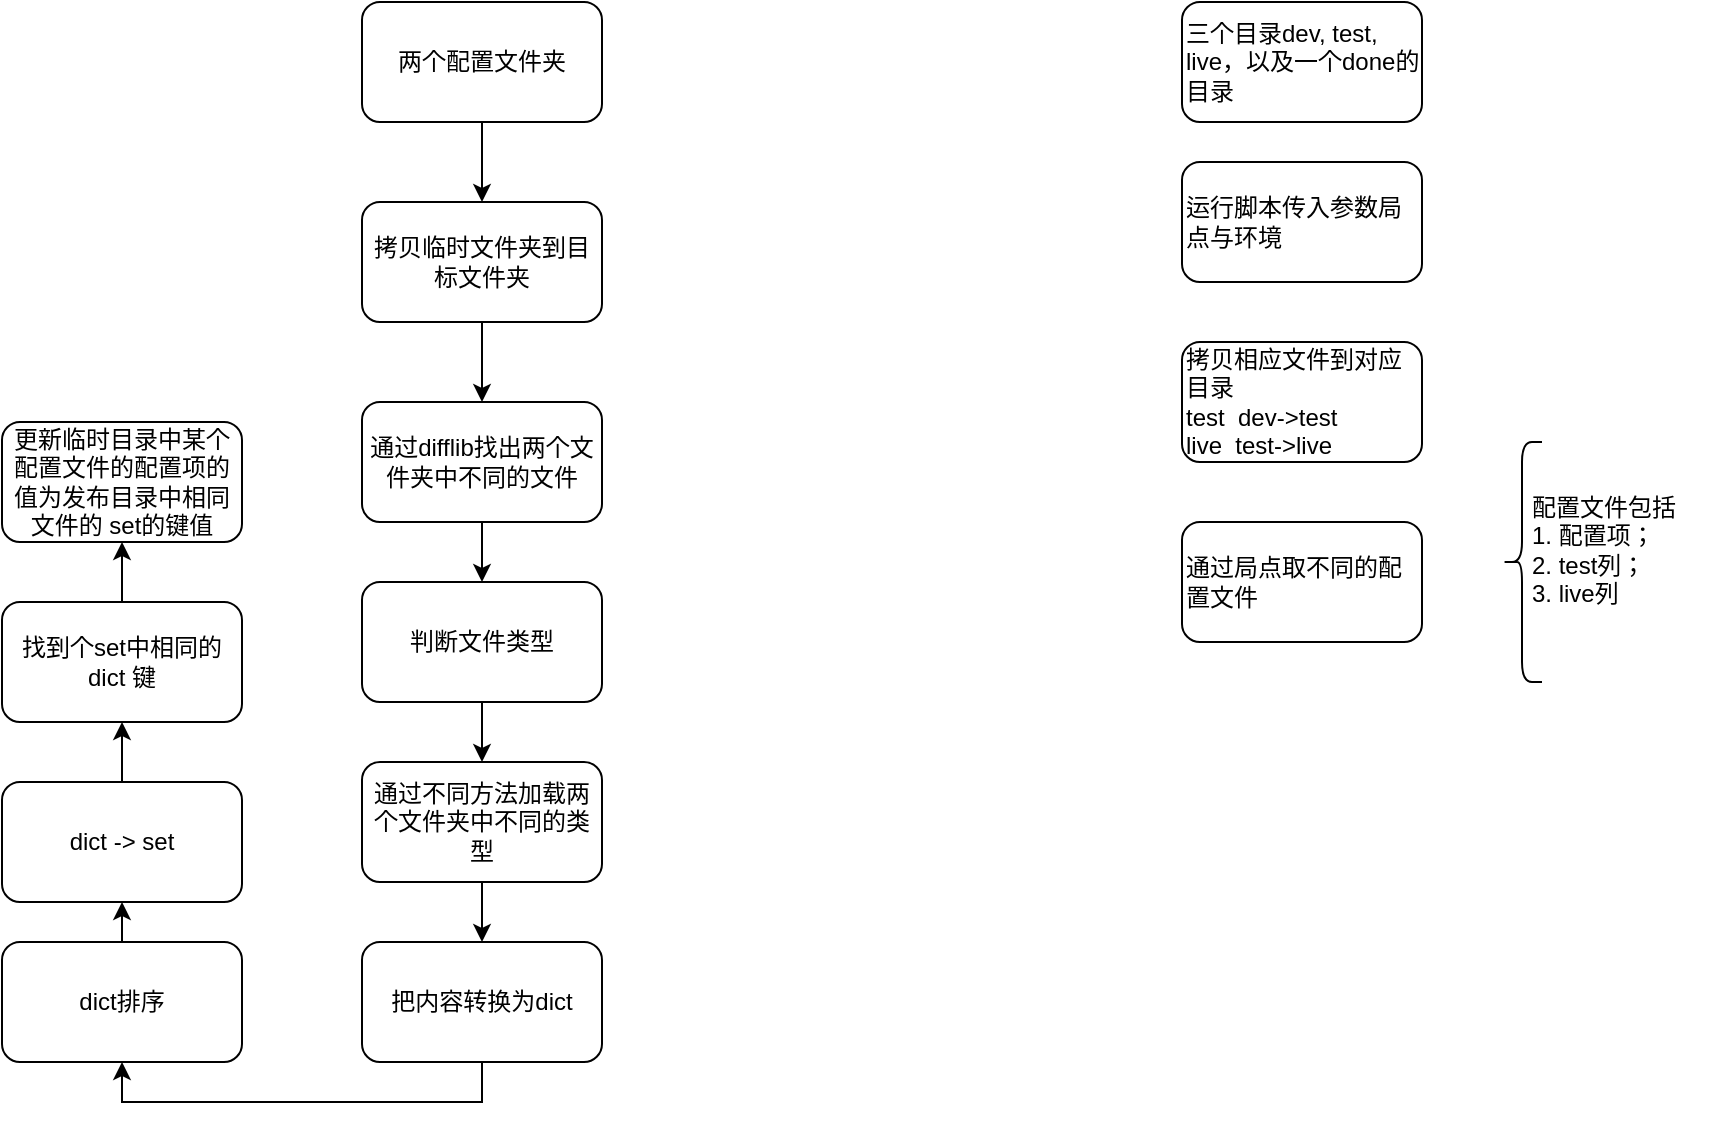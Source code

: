 <mxfile version="12.4.9" type="github">
  <diagram id="37CvHzea32pG5xBqfoUi" name="Page-1">
    <mxGraphModel dx="1360" dy="753" grid="1" gridSize="10" guides="1" tooltips="1" connect="1" arrows="1" fold="1" page="1" pageScale="1" pageWidth="3300" pageHeight="4681" math="0" shadow="0">
      <root>
        <mxCell id="0"/>
        <mxCell id="1" parent="0"/>
        <mxCell id="xKirvXIODHRyzetSx6ma-11" style="edgeStyle=orthogonalEdgeStyle;rounded=0;orthogonalLoop=1;jettySize=auto;html=1;exitX=0.5;exitY=1;exitDx=0;exitDy=0;entryX=0.5;entryY=0;entryDx=0;entryDy=0;" parent="1" source="xKirvXIODHRyzetSx6ma-1" target="xKirvXIODHRyzetSx6ma-10" edge="1">
          <mxGeometry relative="1" as="geometry"/>
        </mxCell>
        <mxCell id="xKirvXIODHRyzetSx6ma-1" value="两个配置文件夹" style="rounded=1;whiteSpace=wrap;html=1;" parent="1" vertex="1">
          <mxGeometry x="530" y="70" width="120" height="60" as="geometry"/>
        </mxCell>
        <mxCell id="xKirvXIODHRyzetSx6ma-13" style="edgeStyle=orthogonalEdgeStyle;rounded=0;orthogonalLoop=1;jettySize=auto;html=1;exitX=0.5;exitY=1;exitDx=0;exitDy=0;entryX=0.5;entryY=0;entryDx=0;entryDy=0;" parent="1" source="xKirvXIODHRyzetSx6ma-2" target="xKirvXIODHRyzetSx6ma-3" edge="1">
          <mxGeometry relative="1" as="geometry"/>
        </mxCell>
        <mxCell id="xKirvXIODHRyzetSx6ma-2" value="通过difflib找出两个文件夹中不同的文件" style="rounded=1;whiteSpace=wrap;html=1;" parent="1" vertex="1">
          <mxGeometry x="530" y="270" width="120" height="60" as="geometry"/>
        </mxCell>
        <mxCell id="xKirvXIODHRyzetSx6ma-14" style="edgeStyle=orthogonalEdgeStyle;rounded=0;orthogonalLoop=1;jettySize=auto;html=1;exitX=0.5;exitY=1;exitDx=0;exitDy=0;entryX=0.5;entryY=0;entryDx=0;entryDy=0;" parent="1" source="xKirvXIODHRyzetSx6ma-3" target="xKirvXIODHRyzetSx6ma-4" edge="1">
          <mxGeometry relative="1" as="geometry"/>
        </mxCell>
        <mxCell id="xKirvXIODHRyzetSx6ma-3" value="判断文件类型" style="rounded=1;whiteSpace=wrap;html=1;" parent="1" vertex="1">
          <mxGeometry x="530" y="360" width="120" height="60" as="geometry"/>
        </mxCell>
        <mxCell id="xKirvXIODHRyzetSx6ma-15" style="edgeStyle=orthogonalEdgeStyle;rounded=0;orthogonalLoop=1;jettySize=auto;html=1;exitX=0.5;exitY=1;exitDx=0;exitDy=0;entryX=0.5;entryY=0;entryDx=0;entryDy=0;" parent="1" source="xKirvXIODHRyzetSx6ma-4" target="xKirvXIODHRyzetSx6ma-5" edge="1">
          <mxGeometry relative="1" as="geometry"/>
        </mxCell>
        <mxCell id="xKirvXIODHRyzetSx6ma-4" value="通过不同方法加载两个文件夹中不同的类型" style="rounded=1;whiteSpace=wrap;html=1;" parent="1" vertex="1">
          <mxGeometry x="530" y="450" width="120" height="60" as="geometry"/>
        </mxCell>
        <mxCell id="xKirvXIODHRyzetSx6ma-16" style="edgeStyle=orthogonalEdgeStyle;rounded=0;orthogonalLoop=1;jettySize=auto;html=1;exitX=0.5;exitY=1;exitDx=0;exitDy=0;entryX=0.5;entryY=1;entryDx=0;entryDy=0;" parent="1" source="xKirvXIODHRyzetSx6ma-5" target="xKirvXIODHRyzetSx6ma-6" edge="1">
          <mxGeometry relative="1" as="geometry"/>
        </mxCell>
        <mxCell id="xKirvXIODHRyzetSx6ma-5" value="把内容转换为dict" style="rounded=1;whiteSpace=wrap;html=1;" parent="1" vertex="1">
          <mxGeometry x="530" y="540" width="120" height="60" as="geometry"/>
        </mxCell>
        <mxCell id="xKirvXIODHRyzetSx6ma-17" style="edgeStyle=orthogonalEdgeStyle;rounded=0;orthogonalLoop=1;jettySize=auto;html=1;exitX=0.5;exitY=0;exitDx=0;exitDy=0;entryX=0.5;entryY=1;entryDx=0;entryDy=0;" parent="1" source="xKirvXIODHRyzetSx6ma-6" target="xKirvXIODHRyzetSx6ma-7" edge="1">
          <mxGeometry relative="1" as="geometry"/>
        </mxCell>
        <mxCell id="xKirvXIODHRyzetSx6ma-6" value="dict排序" style="rounded=1;whiteSpace=wrap;html=1;" parent="1" vertex="1">
          <mxGeometry x="350" y="540" width="120" height="60" as="geometry"/>
        </mxCell>
        <mxCell id="xKirvXIODHRyzetSx6ma-18" style="edgeStyle=orthogonalEdgeStyle;rounded=0;orthogonalLoop=1;jettySize=auto;html=1;exitX=0.5;exitY=0;exitDx=0;exitDy=0;entryX=0.5;entryY=1;entryDx=0;entryDy=0;" parent="1" source="xKirvXIODHRyzetSx6ma-7" target="xKirvXIODHRyzetSx6ma-8" edge="1">
          <mxGeometry relative="1" as="geometry"/>
        </mxCell>
        <mxCell id="xKirvXIODHRyzetSx6ma-7" value="dict -&amp;gt; set" style="rounded=1;whiteSpace=wrap;html=1;" parent="1" vertex="1">
          <mxGeometry x="350" y="460" width="120" height="60" as="geometry"/>
        </mxCell>
        <mxCell id="xKirvXIODHRyzetSx6ma-19" style="edgeStyle=orthogonalEdgeStyle;rounded=0;orthogonalLoop=1;jettySize=auto;html=1;exitX=0.5;exitY=0;exitDx=0;exitDy=0;entryX=0.5;entryY=1;entryDx=0;entryDy=0;" parent="1" source="xKirvXIODHRyzetSx6ma-8" target="xKirvXIODHRyzetSx6ma-9" edge="1">
          <mxGeometry relative="1" as="geometry"/>
        </mxCell>
        <mxCell id="xKirvXIODHRyzetSx6ma-8" value="找到个set中相同的dict&amp;nbsp;键" style="rounded=1;whiteSpace=wrap;html=1;" parent="1" vertex="1">
          <mxGeometry x="350" y="370" width="120" height="60" as="geometry"/>
        </mxCell>
        <mxCell id="xKirvXIODHRyzetSx6ma-9" value="更新临时目录中某个配置文件的配置项的值为发布目录中相同文件的 set的键值" style="rounded=1;whiteSpace=wrap;html=1;" parent="1" vertex="1">
          <mxGeometry x="350" y="280" width="120" height="60" as="geometry"/>
        </mxCell>
        <mxCell id="xKirvXIODHRyzetSx6ma-12" style="edgeStyle=orthogonalEdgeStyle;rounded=0;orthogonalLoop=1;jettySize=auto;html=1;exitX=0.5;exitY=1;exitDx=0;exitDy=0;entryX=0.5;entryY=0;entryDx=0;entryDy=0;" parent="1" source="xKirvXIODHRyzetSx6ma-10" target="xKirvXIODHRyzetSx6ma-2" edge="1">
          <mxGeometry relative="1" as="geometry"/>
        </mxCell>
        <mxCell id="xKirvXIODHRyzetSx6ma-10" value="拷贝临时文件夹到目标文件夹" style="rounded=1;whiteSpace=wrap;html=1;" parent="1" vertex="1">
          <mxGeometry x="530" y="170" width="120" height="60" as="geometry"/>
        </mxCell>
        <mxCell id="xKirvXIODHRyzetSx6ma-20" value="三个目录dev, test, live，以及一个done的目录" style="rounded=1;whiteSpace=wrap;html=1;align=left;" parent="1" vertex="1">
          <mxGeometry x="940" y="70" width="120" height="60" as="geometry"/>
        </mxCell>
        <mxCell id="H5AnM2JZmHamrWz5e1bE-1" value="运行脚本传入参数局点与环境" style="rounded=1;whiteSpace=wrap;html=1;align=left;" vertex="1" parent="1">
          <mxGeometry x="940" y="150" width="120" height="60" as="geometry"/>
        </mxCell>
        <mxCell id="H5AnM2JZmHamrWz5e1bE-2" value="拷贝相应文件到对应目录&lt;br&gt;test&amp;nbsp; dev-&amp;gt;test&lt;br&gt;live&amp;nbsp; test-&amp;gt;live&lt;br&gt;" style="rounded=1;whiteSpace=wrap;html=1;align=left;" vertex="1" parent="1">
          <mxGeometry x="940" y="240" width="120" height="60" as="geometry"/>
        </mxCell>
        <mxCell id="H5AnM2JZmHamrWz5e1bE-3" value="通过局点取不同的配置文件" style="rounded=1;whiteSpace=wrap;html=1;align=left;" vertex="1" parent="1">
          <mxGeometry x="940" y="330" width="120" height="60" as="geometry"/>
        </mxCell>
        <mxCell id="H5AnM2JZmHamrWz5e1bE-4" value="" style="shape=curlyBracket;whiteSpace=wrap;html=1;rounded=1;" vertex="1" parent="1">
          <mxGeometry x="1100" y="290" width="20" height="120" as="geometry"/>
        </mxCell>
        <mxCell id="H5AnM2JZmHamrWz5e1bE-5" value="配置文件包括&lt;br&gt;1.&amp;nbsp;配置项；&lt;br&gt;2. test列；&lt;br&gt;3. live列" style="text;html=1;align=left;verticalAlign=middle;resizable=0;points=[];autosize=1;" vertex="1" parent="1">
          <mxGeometry x="1113" y="314" width="90" height="60" as="geometry"/>
        </mxCell>
      </root>
    </mxGraphModel>
  </diagram>
</mxfile>
